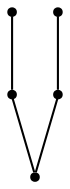 graph {
  node [shape=point,comment="{\"directed\":false,\"doi\":\"10.1007/978-3-642-18469-7_19\",\"figure\":\"6 (2)\"}"]

  v0 [pos="1287.5626068565562,730.1706648918017"]
  v1 [pos="1328.096062338299,784.1793771089395"]
  v2 [pos="1247.0291513748132,784.1793771089394"]
  v3 [pos="1179.4733498180424,770.6770082893426"]
  v4 [pos="1206.4956958930704,811.1836060406334"]

  v0 -- v1 [id="-1",pos="1287.5626068565562,730.1706648918017 1341.6071717450136,757.1750210003706 1341.6071717450136,757.1750210003706 1341.6071717450136,757.1750210003706 1328.096062338299,784.1793771089395 1328.096062338299,784.1793771089395 1328.096062338299,784.1793771089395"]
  v4 -- v2 [id="-5",pos="1206.4956958930704,811.1836060406334 1247.0291513748132,784.1793771089394 1247.0291513748132,784.1793771089394 1247.0291513748132,784.1793771089394"]
  v3 -- v0 [id="-7",pos="1179.4733498180424,770.6770082893426 1220.0068052997851,743.6728429460861 1220.0068052997851,743.6728429460861 1220.0068052997851,743.6728429460861 1287.5626068565562,730.1706648918017 1287.5626068565562,730.1706648918017 1287.5626068565562,730.1706648918017"]
  v2 -- v1 [id="-8",pos="1247.0291513748132,784.1793771089394 1301.0737162632709,797.6814915747865 1301.0737162632709,797.6814915747865 1301.0737162632709,797.6814915747865 1328.096062338299,784.1793771089395 1328.096062338299,784.1793771089395 1328.096062338299,784.1793771089395"]
}